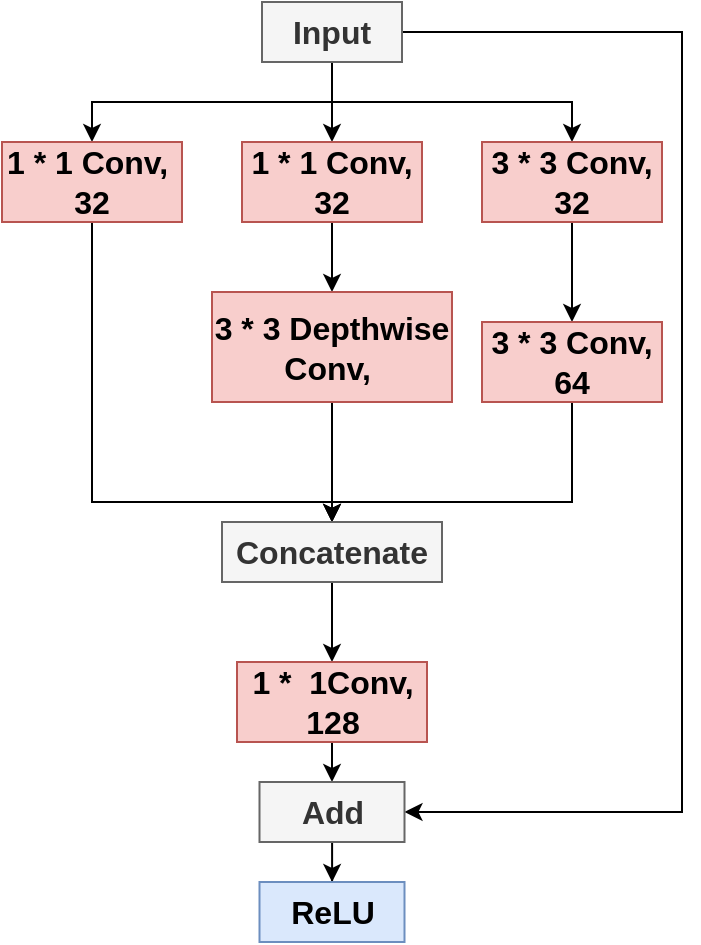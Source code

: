 <mxfile version="24.2.1" type="device">
  <diagram name="Page-1" id="QDJAnESIZHFryty7h4u7">
    <mxGraphModel dx="1513" dy="753" grid="1" gridSize="10" guides="1" tooltips="1" connect="1" arrows="1" fold="1" page="1" pageScale="1" pageWidth="827" pageHeight="1169" math="0" shadow="0">
      <root>
        <mxCell id="0" />
        <mxCell id="1" parent="0" />
        <mxCell id="AdDC_LF-olO9IA-rccEF-10" style="edgeStyle=orthogonalEdgeStyle;rounded=0;orthogonalLoop=1;jettySize=auto;html=1;exitX=0.5;exitY=1;exitDx=0;exitDy=0;entryX=0.5;entryY=0;entryDx=0;entryDy=0;fontSize=16;fontStyle=1" edge="1" parent="1" source="AdDC_LF-olO9IA-rccEF-1" target="AdDC_LF-olO9IA-rccEF-2">
          <mxGeometry relative="1" as="geometry" />
        </mxCell>
        <mxCell id="AdDC_LF-olO9IA-rccEF-11" style="edgeStyle=orthogonalEdgeStyle;rounded=0;orthogonalLoop=1;jettySize=auto;html=1;exitX=0.5;exitY=1;exitDx=0;exitDy=0;entryX=0.5;entryY=0;entryDx=0;entryDy=0;" edge="1" parent="1" source="AdDC_LF-olO9IA-rccEF-1" target="AdDC_LF-olO9IA-rccEF-3">
          <mxGeometry relative="1" as="geometry" />
        </mxCell>
        <mxCell id="AdDC_LF-olO9IA-rccEF-12" style="edgeStyle=orthogonalEdgeStyle;rounded=0;orthogonalLoop=1;jettySize=auto;html=1;exitX=0.5;exitY=1;exitDx=0;exitDy=0;entryX=0.5;entryY=0;entryDx=0;entryDy=0;" edge="1" parent="1" source="AdDC_LF-olO9IA-rccEF-1" target="AdDC_LF-olO9IA-rccEF-7">
          <mxGeometry relative="1" as="geometry" />
        </mxCell>
        <mxCell id="AdDC_LF-olO9IA-rccEF-21" style="edgeStyle=orthogonalEdgeStyle;rounded=0;orthogonalLoop=1;jettySize=auto;html=1;exitX=1;exitY=0.5;exitDx=0;exitDy=0;entryX=1;entryY=0.5;entryDx=0;entryDy=0;" edge="1" parent="1" source="AdDC_LF-olO9IA-rccEF-1" target="AdDC_LF-olO9IA-rccEF-19">
          <mxGeometry relative="1" as="geometry">
            <Array as="points">
              <mxPoint x="330" y="105" />
              <mxPoint x="330" y="495" />
            </Array>
          </mxGeometry>
        </mxCell>
        <mxCell id="AdDC_LF-olO9IA-rccEF-1" value="&lt;span style=&quot;font-size: 16px;&quot;&gt;Input&lt;/span&gt;" style="rounded=0;whiteSpace=wrap;html=1;fillColor=#f5f5f5;fontColor=#333333;strokeColor=#666666;fontSize=16;fontStyle=1" vertex="1" parent="1">
          <mxGeometry x="120" y="90" width="70" height="30" as="geometry" />
        </mxCell>
        <mxCell id="AdDC_LF-olO9IA-rccEF-14" style="edgeStyle=orthogonalEdgeStyle;rounded=0;orthogonalLoop=1;jettySize=auto;html=1;exitX=0.5;exitY=1;exitDx=0;exitDy=0;entryX=0.5;entryY=0;entryDx=0;entryDy=0;" edge="1" parent="1" source="AdDC_LF-olO9IA-rccEF-2" target="AdDC_LF-olO9IA-rccEF-13">
          <mxGeometry relative="1" as="geometry">
            <Array as="points">
              <mxPoint x="35" y="340" />
              <mxPoint x="155" y="340" />
            </Array>
          </mxGeometry>
        </mxCell>
        <mxCell id="AdDC_LF-olO9IA-rccEF-2" value="&lt;span style=&quot;font-size: 16px;&quot;&gt;1 * 1 Conv,&amp;nbsp;&lt;/span&gt;&lt;div&gt;&lt;span style=&quot;font-size: 16px;&quot;&gt;32&lt;/span&gt;&lt;/div&gt;" style="rounded=0;whiteSpace=wrap;html=1;fillColor=#f8cecc;strokeColor=#b85450;fontSize=16;fontStyle=1" vertex="1" parent="1">
          <mxGeometry x="-10" y="160" width="90" height="40" as="geometry" />
        </mxCell>
        <mxCell id="AdDC_LF-olO9IA-rccEF-5" value="" style="edgeStyle=orthogonalEdgeStyle;rounded=0;orthogonalLoop=1;jettySize=auto;html=1;fontSize=16;fontStyle=1" edge="1" parent="1" source="AdDC_LF-olO9IA-rccEF-3" target="AdDC_LF-olO9IA-rccEF-4">
          <mxGeometry relative="1" as="geometry" />
        </mxCell>
        <mxCell id="AdDC_LF-olO9IA-rccEF-3" value="&lt;span style=&quot;font-size: 16px;&quot;&gt;1 * 1 Conv, 32&lt;/span&gt;" style="rounded=0;whiteSpace=wrap;html=1;fillColor=#f8cecc;strokeColor=#b85450;fontSize=16;fontStyle=1" vertex="1" parent="1">
          <mxGeometry x="110" y="160" width="90" height="40" as="geometry" />
        </mxCell>
        <mxCell id="AdDC_LF-olO9IA-rccEF-15" style="edgeStyle=orthogonalEdgeStyle;rounded=0;orthogonalLoop=1;jettySize=auto;html=1;exitX=0.5;exitY=1;exitDx=0;exitDy=0;entryX=0.5;entryY=0;entryDx=0;entryDy=0;" edge="1" parent="1" source="AdDC_LF-olO9IA-rccEF-4" target="AdDC_LF-olO9IA-rccEF-13">
          <mxGeometry relative="1" as="geometry">
            <mxPoint x="200" y="330" as="targetPoint" />
          </mxGeometry>
        </mxCell>
        <mxCell id="AdDC_LF-olO9IA-rccEF-4" value="&lt;span style=&quot;font-size: 16px;&quot;&gt;3 * 3 Depthwise Conv,&amp;nbsp;&lt;/span&gt;" style="rounded=0;whiteSpace=wrap;html=1;fillColor=#f8cecc;strokeColor=#b85450;fontSize=16;fontStyle=1" vertex="1" parent="1">
          <mxGeometry x="95" y="235" width="120" height="55" as="geometry" />
        </mxCell>
        <mxCell id="AdDC_LF-olO9IA-rccEF-9" value="" style="edgeStyle=orthogonalEdgeStyle;rounded=0;orthogonalLoop=1;jettySize=auto;html=1;fontSize=16;fontStyle=1" edge="1" parent="1" source="AdDC_LF-olO9IA-rccEF-7" target="AdDC_LF-olO9IA-rccEF-8">
          <mxGeometry relative="1" as="geometry" />
        </mxCell>
        <mxCell id="AdDC_LF-olO9IA-rccEF-7" value="&lt;span style=&quot;font-size: 16px;&quot;&gt;3 * 3 Conv, 32&lt;/span&gt;" style="rounded=0;whiteSpace=wrap;html=1;fillColor=#f8cecc;strokeColor=#b85450;fontSize=16;fontStyle=1" vertex="1" parent="1">
          <mxGeometry x="230" y="160" width="90" height="40" as="geometry" />
        </mxCell>
        <mxCell id="AdDC_LF-olO9IA-rccEF-16" style="edgeStyle=orthogonalEdgeStyle;rounded=0;orthogonalLoop=1;jettySize=auto;html=1;exitX=0.5;exitY=1;exitDx=0;exitDy=0;entryX=0.5;entryY=0;entryDx=0;entryDy=0;" edge="1" parent="1" source="AdDC_LF-olO9IA-rccEF-8" target="AdDC_LF-olO9IA-rccEF-13">
          <mxGeometry relative="1" as="geometry">
            <Array as="points">
              <mxPoint x="275" y="340" />
              <mxPoint x="155" y="340" />
            </Array>
          </mxGeometry>
        </mxCell>
        <mxCell id="AdDC_LF-olO9IA-rccEF-8" value="&lt;span style=&quot;font-size: 16px;&quot;&gt;3 * 3 Conv, 64&lt;/span&gt;" style="rounded=0;whiteSpace=wrap;html=1;fillColor=#f8cecc;strokeColor=#b85450;fontSize=16;fontStyle=1" vertex="1" parent="1">
          <mxGeometry x="230" y="250" width="90" height="40" as="geometry" />
        </mxCell>
        <mxCell id="AdDC_LF-olO9IA-rccEF-18" value="" style="edgeStyle=orthogonalEdgeStyle;rounded=0;orthogonalLoop=1;jettySize=auto;html=1;" edge="1" parent="1" source="AdDC_LF-olO9IA-rccEF-13" target="AdDC_LF-olO9IA-rccEF-17">
          <mxGeometry relative="1" as="geometry" />
        </mxCell>
        <mxCell id="AdDC_LF-olO9IA-rccEF-13" value="&lt;span style=&quot;font-size: 16px;&quot;&gt;Concatenate&lt;/span&gt;" style="rounded=0;whiteSpace=wrap;html=1;fillColor=#f5f5f5;fontColor=#333333;strokeColor=#666666;fontSize=16;fontStyle=1" vertex="1" parent="1">
          <mxGeometry x="100" y="350" width="110" height="30" as="geometry" />
        </mxCell>
        <mxCell id="AdDC_LF-olO9IA-rccEF-20" value="" style="edgeStyle=orthogonalEdgeStyle;rounded=0;orthogonalLoop=1;jettySize=auto;html=1;" edge="1" parent="1" source="AdDC_LF-olO9IA-rccEF-17" target="AdDC_LF-olO9IA-rccEF-19">
          <mxGeometry relative="1" as="geometry" />
        </mxCell>
        <mxCell id="AdDC_LF-olO9IA-rccEF-17" value="&lt;span style=&quot;font-size: 16px;&quot;&gt;1 *&amp;nbsp; 1Conv,&lt;/span&gt;&lt;div&gt;128&lt;/div&gt;" style="rounded=0;whiteSpace=wrap;html=1;fillColor=#f8cecc;strokeColor=#b85450;fontSize=16;fontStyle=1" vertex="1" parent="1">
          <mxGeometry x="107.5" y="420" width="95" height="40" as="geometry" />
        </mxCell>
        <mxCell id="AdDC_LF-olO9IA-rccEF-24" value="" style="edgeStyle=orthogonalEdgeStyle;rounded=0;orthogonalLoop=1;jettySize=auto;html=1;" edge="1" parent="1" source="AdDC_LF-olO9IA-rccEF-19" target="AdDC_LF-olO9IA-rccEF-22">
          <mxGeometry relative="1" as="geometry" />
        </mxCell>
        <mxCell id="AdDC_LF-olO9IA-rccEF-19" value="Add" style="rounded=0;whiteSpace=wrap;html=1;fillColor=#f5f5f5;strokeColor=#666666;fontSize=16;fontStyle=1;fontColor=#333333;" vertex="1" parent="1">
          <mxGeometry x="118.75" y="480" width="72.5" height="30" as="geometry" />
        </mxCell>
        <mxCell id="AdDC_LF-olO9IA-rccEF-22" value="ReLU" style="rounded=0;whiteSpace=wrap;html=1;fillColor=#dae8fc;strokeColor=#6c8ebf;fontSize=16;fontStyle=1;" vertex="1" parent="1">
          <mxGeometry x="118.75" y="530" width="72.5" height="30" as="geometry" />
        </mxCell>
      </root>
    </mxGraphModel>
  </diagram>
</mxfile>
